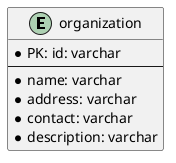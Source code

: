 @startuml
'https://plantuml.com/ie-diagram

entity "organization" as org {
* PK: id: varchar
--
* name: varchar
* address: varchar
* contact: varchar
* description: varchar
}
@enduml
